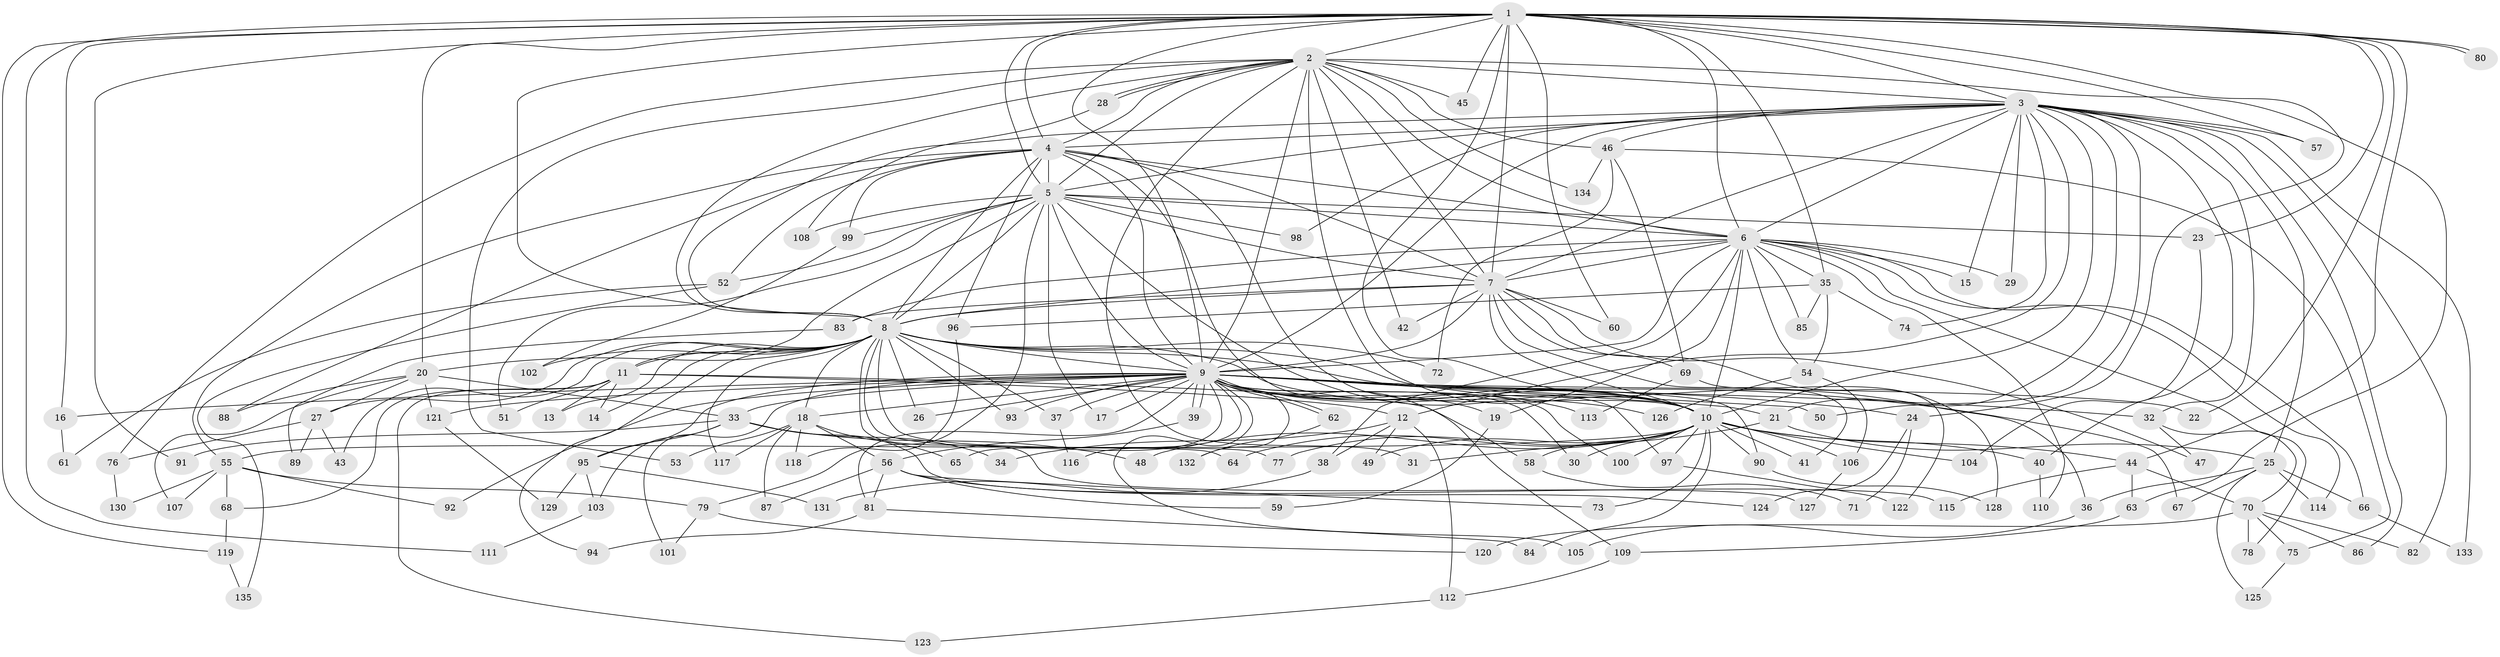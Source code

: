 // Generated by graph-tools (version 1.1) at 2025/01/03/09/25 03:01:22]
// undirected, 135 vertices, 295 edges
graph export_dot {
graph [start="1"]
  node [color=gray90,style=filled];
  1;
  2;
  3;
  4;
  5;
  6;
  7;
  8;
  9;
  10;
  11;
  12;
  13;
  14;
  15;
  16;
  17;
  18;
  19;
  20;
  21;
  22;
  23;
  24;
  25;
  26;
  27;
  28;
  29;
  30;
  31;
  32;
  33;
  34;
  35;
  36;
  37;
  38;
  39;
  40;
  41;
  42;
  43;
  44;
  45;
  46;
  47;
  48;
  49;
  50;
  51;
  52;
  53;
  54;
  55;
  56;
  57;
  58;
  59;
  60;
  61;
  62;
  63;
  64;
  65;
  66;
  67;
  68;
  69;
  70;
  71;
  72;
  73;
  74;
  75;
  76;
  77;
  78;
  79;
  80;
  81;
  82;
  83;
  84;
  85;
  86;
  87;
  88;
  89;
  90;
  91;
  92;
  93;
  94;
  95;
  96;
  97;
  98;
  99;
  100;
  101;
  102;
  103;
  104;
  105;
  106;
  107;
  108;
  109;
  110;
  111;
  112;
  113;
  114;
  115;
  116;
  117;
  118;
  119;
  120;
  121;
  122;
  123;
  124;
  125;
  126;
  127;
  128;
  129;
  130;
  131;
  132;
  133;
  134;
  135;
  1 -- 2;
  1 -- 3;
  1 -- 4;
  1 -- 5;
  1 -- 6;
  1 -- 7;
  1 -- 8;
  1 -- 9;
  1 -- 10;
  1 -- 16;
  1 -- 20;
  1 -- 22;
  1 -- 23;
  1 -- 24;
  1 -- 35;
  1 -- 44;
  1 -- 45;
  1 -- 57;
  1 -- 60;
  1 -- 80;
  1 -- 80;
  1 -- 91;
  1 -- 111;
  1 -- 119;
  2 -- 3;
  2 -- 4;
  2 -- 5;
  2 -- 6;
  2 -- 7;
  2 -- 8;
  2 -- 9;
  2 -- 10;
  2 -- 28;
  2 -- 28;
  2 -- 31;
  2 -- 42;
  2 -- 45;
  2 -- 46;
  2 -- 53;
  2 -- 63;
  2 -- 76;
  2 -- 134;
  3 -- 4;
  3 -- 5;
  3 -- 6;
  3 -- 7;
  3 -- 8;
  3 -- 9;
  3 -- 10;
  3 -- 12;
  3 -- 15;
  3 -- 21;
  3 -- 25;
  3 -- 29;
  3 -- 32;
  3 -- 40;
  3 -- 46;
  3 -- 50;
  3 -- 57;
  3 -- 74;
  3 -- 82;
  3 -- 86;
  3 -- 98;
  3 -- 133;
  4 -- 5;
  4 -- 6;
  4 -- 7;
  4 -- 8;
  4 -- 9;
  4 -- 10;
  4 -- 52;
  4 -- 55;
  4 -- 88;
  4 -- 96;
  4 -- 97;
  4 -- 99;
  5 -- 6;
  5 -- 7;
  5 -- 8;
  5 -- 9;
  5 -- 10;
  5 -- 11;
  5 -- 17;
  5 -- 23;
  5 -- 51;
  5 -- 52;
  5 -- 79;
  5 -- 98;
  5 -- 99;
  5 -- 108;
  6 -- 7;
  6 -- 8;
  6 -- 9;
  6 -- 10;
  6 -- 15;
  6 -- 19;
  6 -- 29;
  6 -- 35;
  6 -- 38;
  6 -- 54;
  6 -- 66;
  6 -- 78;
  6 -- 83;
  6 -- 85;
  6 -- 110;
  6 -- 114;
  7 -- 8;
  7 -- 9;
  7 -- 10;
  7 -- 41;
  7 -- 42;
  7 -- 47;
  7 -- 60;
  7 -- 69;
  7 -- 83;
  7 -- 128;
  8 -- 9;
  8 -- 10;
  8 -- 11;
  8 -- 13;
  8 -- 14;
  8 -- 18;
  8 -- 20;
  8 -- 26;
  8 -- 27;
  8 -- 36;
  8 -- 37;
  8 -- 43;
  8 -- 64;
  8 -- 72;
  8 -- 77;
  8 -- 90;
  8 -- 93;
  8 -- 94;
  8 -- 102;
  8 -- 117;
  8 -- 127;
  9 -- 10;
  9 -- 16;
  9 -- 17;
  9 -- 18;
  9 -- 19;
  9 -- 21;
  9 -- 22;
  9 -- 24;
  9 -- 26;
  9 -- 30;
  9 -- 32;
  9 -- 33;
  9 -- 37;
  9 -- 39;
  9 -- 39;
  9 -- 50;
  9 -- 62;
  9 -- 62;
  9 -- 65;
  9 -- 67;
  9 -- 81;
  9 -- 92;
  9 -- 93;
  9 -- 95;
  9 -- 100;
  9 -- 101;
  9 -- 105;
  9 -- 109;
  9 -- 113;
  9 -- 116;
  9 -- 121;
  9 -- 126;
  9 -- 132;
  10 -- 30;
  10 -- 40;
  10 -- 41;
  10 -- 44;
  10 -- 48;
  10 -- 49;
  10 -- 55;
  10 -- 58;
  10 -- 64;
  10 -- 73;
  10 -- 77;
  10 -- 84;
  10 -- 90;
  10 -- 97;
  10 -- 100;
  10 -- 104;
  10 -- 106;
  11 -- 12;
  11 -- 13;
  11 -- 14;
  11 -- 51;
  11 -- 58;
  11 -- 68;
  11 -- 123;
  12 -- 34;
  12 -- 38;
  12 -- 49;
  12 -- 112;
  16 -- 61;
  18 -- 53;
  18 -- 56;
  18 -- 65;
  18 -- 87;
  18 -- 117;
  18 -- 118;
  19 -- 59;
  20 -- 27;
  20 -- 33;
  20 -- 88;
  20 -- 107;
  20 -- 121;
  21 -- 25;
  21 -- 31;
  23 -- 104;
  24 -- 71;
  24 -- 124;
  25 -- 36;
  25 -- 66;
  25 -- 67;
  25 -- 114;
  25 -- 125;
  27 -- 43;
  27 -- 76;
  27 -- 89;
  28 -- 108;
  32 -- 47;
  32 -- 70;
  33 -- 34;
  33 -- 48;
  33 -- 91;
  33 -- 95;
  33 -- 103;
  33 -- 115;
  35 -- 54;
  35 -- 74;
  35 -- 85;
  35 -- 96;
  36 -- 105;
  37 -- 116;
  38 -- 131;
  39 -- 56;
  40 -- 110;
  44 -- 63;
  44 -- 70;
  44 -- 115;
  46 -- 69;
  46 -- 72;
  46 -- 75;
  46 -- 134;
  52 -- 61;
  52 -- 135;
  54 -- 106;
  54 -- 126;
  55 -- 68;
  55 -- 79;
  55 -- 92;
  55 -- 107;
  55 -- 130;
  56 -- 59;
  56 -- 73;
  56 -- 81;
  56 -- 87;
  56 -- 124;
  58 -- 71;
  62 -- 132;
  63 -- 109;
  66 -- 133;
  68 -- 119;
  69 -- 113;
  69 -- 122;
  70 -- 75;
  70 -- 78;
  70 -- 82;
  70 -- 86;
  70 -- 120;
  75 -- 125;
  76 -- 130;
  79 -- 101;
  79 -- 120;
  81 -- 84;
  81 -- 94;
  83 -- 89;
  90 -- 128;
  95 -- 103;
  95 -- 129;
  95 -- 131;
  96 -- 118;
  97 -- 122;
  99 -- 102;
  103 -- 111;
  106 -- 127;
  109 -- 112;
  112 -- 123;
  119 -- 135;
  121 -- 129;
}
